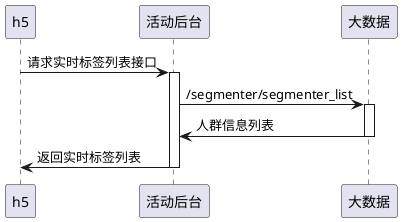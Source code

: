 @startuml
h5 -> 活动后台: 请求实时标签列表接口
activate 活动后台

活动后台 -> 大数据 :/segmenter/segmenter_list
activate 大数据

大数据 -> 活动后台 :人群信息列表
deactivate 大数据

活动后台 -> h5: 返回实时标签列表
deactivate 活动后台




'        alt 活动状态!=已上线
'            backend -> other: 已下线
'        else
'          alt now < 开始时间
'             backend -> other: 未上线
'          else now > 结束时间
'            backend -> other: 已下线
'          else 结束时间 > now > 开始时间
'            backend -> other: 已上线
'          end
@enduml